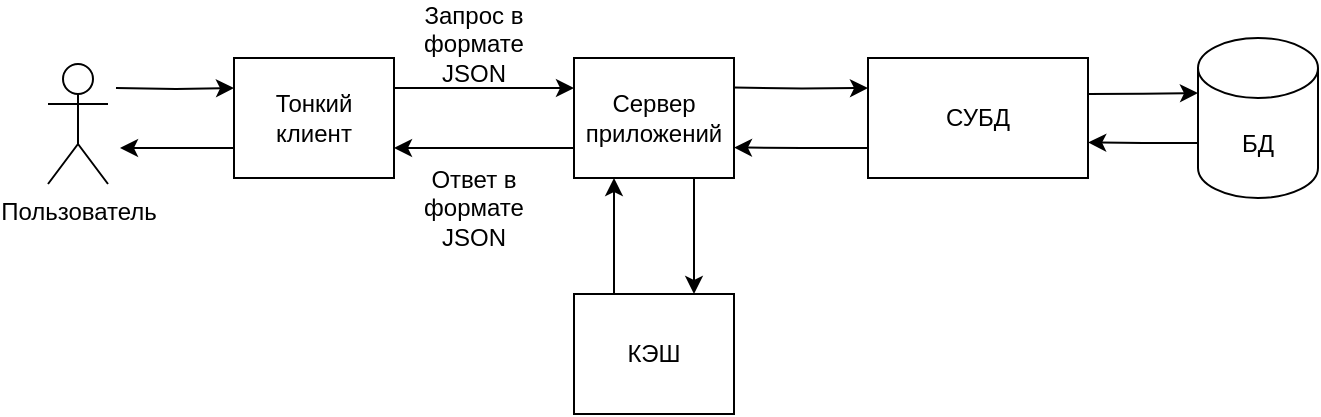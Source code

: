 <mxfile version="20.7.4" type="google" pages="5"><diagram id="xTuLc3lDgIZ_N6a7MRWo" name="Процесс работы админ панели"><mxGraphModel grid="0" page="1" gridSize="10" guides="1" tooltips="1" connect="1" arrows="1" fold="1" pageScale="1" pageWidth="850" pageHeight="1100" math="0" shadow="0"><root><mxCell id="0"/><mxCell id="1" parent="0"/><mxCell id="qIytA_jUR_pYuf_gqgLB-1" style="edgeStyle=orthogonalEdgeStyle;rounded=0;orthogonalLoop=1;jettySize=auto;html=1;exitX=0;exitY=0.75;exitDx=0;exitDy=0;entryX=1;entryY=0.75;entryDx=0;entryDy=0;" edge="1" parent="1" source="qIytA_jUR_pYuf_gqgLB-2" target="qIytA_jUR_pYuf_gqgLB-5"><mxGeometry relative="1" as="geometry"/></mxCell><mxCell id="qIytA_jUR_pYuf_gqgLB-2" value="Сервер приложений" style="rounded=0;whiteSpace=wrap;html=1;" vertex="1" parent="1"><mxGeometry x="293" y="262" width="80" height="60" as="geometry"/></mxCell><mxCell id="qIytA_jUR_pYuf_gqgLB-3" style="edgeStyle=orthogonalEdgeStyle;rounded=0;orthogonalLoop=1;jettySize=auto;html=1;exitX=1;exitY=0.25;exitDx=0;exitDy=0;entryX=0;entryY=0.25;entryDx=0;entryDy=0;" edge="1" parent="1" source="qIytA_jUR_pYuf_gqgLB-5" target="qIytA_jUR_pYuf_gqgLB-2"><mxGeometry relative="1" as="geometry"/></mxCell><mxCell id="qIytA_jUR_pYuf_gqgLB-4" style="edgeStyle=orthogonalEdgeStyle;rounded=0;orthogonalLoop=1;jettySize=auto;html=1;exitX=0;exitY=0.75;exitDx=0;exitDy=0;startArrow=none;startFill=0;endArrow=classic;endFill=1;" edge="1" parent="1" source="qIytA_jUR_pYuf_gqgLB-5"><mxGeometry relative="1" as="geometry"><mxPoint x="66" y="307" as="targetPoint"/></mxGeometry></mxCell><mxCell id="qIytA_jUR_pYuf_gqgLB-5" value="Тонкий клиент" style="rounded=0;whiteSpace=wrap;html=1;" vertex="1" parent="1"><mxGeometry x="123" y="262" width="80" height="60" as="geometry"/></mxCell><mxCell id="qIytA_jUR_pYuf_gqgLB-6" value="Запрос в формате JSON" style="text;html=1;strokeColor=none;fillColor=none;align=center;verticalAlign=middle;whiteSpace=wrap;rounded=0;" vertex="1" parent="1"><mxGeometry x="213" y="240" width="60" height="30" as="geometry"/></mxCell><mxCell id="qIytA_jUR_pYuf_gqgLB-7" value="Ответ в формате JSON" style="text;html=1;strokeColor=none;fillColor=none;align=center;verticalAlign=middle;whiteSpace=wrap;rounded=0;" vertex="1" parent="1"><mxGeometry x="213" y="322" width="60" height="30" as="geometry"/></mxCell><mxCell id="qIytA_jUR_pYuf_gqgLB-8" style="edgeStyle=orthogonalEdgeStyle;rounded=0;orthogonalLoop=1;jettySize=auto;html=1;entryX=0;entryY=0.25;entryDx=0;entryDy=0;startArrow=none;startFill=0;endArrow=classic;endFill=1;" edge="1" parent="1" target="qIytA_jUR_pYuf_gqgLB-5"><mxGeometry relative="1" as="geometry"><mxPoint x="64" y="277" as="sourcePoint"/></mxGeometry></mxCell><mxCell id="qIytA_jUR_pYuf_gqgLB-9" value="Пользователь" style="shape=umlActor;verticalLabelPosition=bottom;verticalAlign=top;html=1;outlineConnect=0;" vertex="1" parent="1"><mxGeometry x="30" y="265" width="30" height="60" as="geometry"/></mxCell><mxCell id="qIytA_jUR_pYuf_gqgLB-11" style="edgeStyle=orthogonalEdgeStyle;rounded=0;orthogonalLoop=1;jettySize=auto;html=1;exitX=0.25;exitY=0;exitDx=0;exitDy=0;entryX=0.25;entryY=1;entryDx=0;entryDy=0;" edge="1" parent="1" source="qIytA_jUR_pYuf_gqgLB-13" target="qIytA_jUR_pYuf_gqgLB-2"><mxGeometry relative="1" as="geometry"><mxPoint x="448.16" y="307" as="sourcePoint"/><mxPoint x="378" y="307" as="targetPoint"/><Array as="points"><mxPoint x="313" y="330"/><mxPoint x="313" y="330"/></Array></mxGeometry></mxCell><mxCell id="qIytA_jUR_pYuf_gqgLB-12" style="edgeStyle=orthogonalEdgeStyle;rounded=0;orthogonalLoop=1;jettySize=auto;html=1;entryX=0.75;entryY=0;entryDx=0;entryDy=0;exitX=0.75;exitY=1;exitDx=0;exitDy=0;" edge="1" parent="1" source="qIytA_jUR_pYuf_gqgLB-2" target="qIytA_jUR_pYuf_gqgLB-13"><mxGeometry relative="1" as="geometry"><mxPoint x="440" y="330" as="sourcePoint"/><mxPoint x="448.32" y="276.7" as="targetPoint"/><Array as="points"/></mxGeometry></mxCell><mxCell id="qIytA_jUR_pYuf_gqgLB-13" value="КЭШ" style="rounded=0;whiteSpace=wrap;html=1;" vertex="1" parent="1"><mxGeometry x="293" y="380" width="80" height="60" as="geometry"/></mxCell><mxCell id="2C6NvBN2tZwvM57m3twI-1" style="edgeStyle=orthogonalEdgeStyle;rounded=0;orthogonalLoop=1;jettySize=auto;html=1;exitX=0;exitY=0;exitDx=0;exitDy=52.5;exitPerimeter=0;entryX=1.001;entryY=0.704;entryDx=0;entryDy=0;endArrow=classic;endFill=1;entryPerimeter=0;" edge="1" parent="1" source="2C6NvBN2tZwvM57m3twI-2" target="2C6NvBN2tZwvM57m3twI-4"><mxGeometry relative="1" as="geometry"/></mxCell><mxCell id="2C6NvBN2tZwvM57m3twI-2" value="БД" style="shape=cylinder3;whiteSpace=wrap;html=1;boundedLbl=1;backgroundOutline=1;size=15;" vertex="1" parent="1"><mxGeometry x="605" y="252" width="60" height="80" as="geometry"/></mxCell><mxCell id="2C6NvBN2tZwvM57m3twI-3" style="edgeStyle=orthogonalEdgeStyle;rounded=0;orthogonalLoop=1;jettySize=auto;html=1;exitX=1.001;exitY=0.299;exitDx=0;exitDy=0;entryX=0;entryY=0;entryDx=0;entryDy=27.5;entryPerimeter=0;endArrow=classic;endFill=1;exitPerimeter=0;" edge="1" parent="1" source="2C6NvBN2tZwvM57m3twI-4" target="2C6NvBN2tZwvM57m3twI-2"><mxGeometry relative="1" as="geometry"/></mxCell><mxCell id="2C6NvBN2tZwvM57m3twI-4" value="СУБД" style="rounded=0;whiteSpace=wrap;html=1;" vertex="1" parent="1"><mxGeometry x="440" y="262" width="110" height="60" as="geometry"/></mxCell><mxCell id="2C6NvBN2tZwvM57m3twI-9" style="edgeStyle=orthogonalEdgeStyle;rounded=0;orthogonalLoop=1;jettySize=auto;html=1;exitX=0;exitY=0.75;exitDx=0;exitDy=0;entryX=1;entryY=0.75;entryDx=0;entryDy=0;" edge="1" parent="1" source="2C6NvBN2tZwvM57m3twI-4"><mxGeometry relative="1" as="geometry"><mxPoint x="463.0" y="306.76" as="sourcePoint"/><mxPoint x="373" y="306.76" as="targetPoint"/></mxGeometry></mxCell><mxCell id="2C6NvBN2tZwvM57m3twI-10" style="edgeStyle=orthogonalEdgeStyle;rounded=0;orthogonalLoop=1;jettySize=auto;html=1;exitX=1;exitY=0.25;exitDx=0;exitDy=0;entryX=0;entryY=0.25;entryDx=0;entryDy=0;" edge="1" parent="1" target="2C6NvBN2tZwvM57m3twI-4"><mxGeometry relative="1" as="geometry"><mxPoint x="373" y="276.76" as="sourcePoint"/><mxPoint x="463.0" y="276.76" as="targetPoint"/></mxGeometry></mxCell></root></mxGraphModel></diagram><diagram id="3Moms20zfo1vbMxmUQDB" name="Алгоритм обработчика"><mxGraphModel grid="0" page="1" gridSize="10" guides="1" tooltips="1" connect="1" arrows="1" fold="1" pageScale="1" pageWidth="850" pageHeight="1100" math="0" shadow="0"><root><mxCell id="0"/><mxCell id="1" parent="0"/><mxCell id="y6fXF3rsSd2lPzoH5EZR-4" style="edgeStyle=orthogonalEdgeStyle;rounded=0;orthogonalLoop=1;jettySize=auto;html=1;exitX=0.5;exitY=1;exitDx=0;exitDy=0;fontFamily=Helvetica;fontSize=12;fontColor=default;entryX=0.5;entryY=0;entryDx=0;entryDy=0;" edge="1" parent="1" source="y6fXF3rsSd2lPzoH5EZR-2" target="y6fXF3rsSd2lPzoH5EZR-5"><mxGeometry relative="1" as="geometry"><mxPoint x="256" y="158" as="targetPoint"/></mxGeometry></mxCell><mxCell id="y6fXF3rsSd2lPzoH5EZR-2" value="Начало" style="rounded=1;whiteSpace=wrap;html=1;absoluteArcSize=0;rotation=0;perimeter=rectanglePerimeter;snapToPoint=0;portConstraintRotation=0;noLabel=0;arcSize=50;perimeterSpacing=1;gradientColor=none;resizeHeight=0;fillStyle=auto;labelBorderColor=none;container=0;sketch=0;imageAspect=1;" vertex="1" parent="1"><mxGeometry x="201" y="82" width="119" height="42" as="geometry"/></mxCell><mxCell id="y6fXF3rsSd2lPzoH5EZR-3" value="Конец" style="rounded=1;whiteSpace=wrap;html=1;absoluteArcSize=0;rotation=0;perimeter=rectanglePerimeter;snapToPoint=0;portConstraintRotation=0;noLabel=0;arcSize=50;perimeterSpacing=1;gradientColor=none;resizeHeight=0;fillStyle=auto;labelBorderColor=none;container=0;sketch=0;imageAspect=1;" vertex="1" parent="1"><mxGeometry x="194.5" y="780" width="131" height="42" as="geometry"/></mxCell><mxCell id="y6fXF3rsSd2lPzoH5EZR-8" style="edgeStyle=orthogonalEdgeStyle;rounded=0;orthogonalLoop=1;jettySize=auto;html=1;exitX=0.5;exitY=1;exitDx=0;exitDy=0;fontFamily=Helvetica;fontSize=12;fontColor=default;entryX=0.5;entryY=0;entryDx=0;entryDy=0;" edge="1" parent="1" source="y6fXF3rsSd2lPzoH5EZR-5" target="y6fXF3rsSd2lPzoH5EZR-9"><mxGeometry relative="1" as="geometry"><mxPoint x="256" y="233" as="targetPoint"/></mxGeometry></mxCell><mxCell id="y6fXF3rsSd2lPzoH5EZR-5" value="Запрос" style="shape=parallelogram;perimeter=parallelogramPerimeter;whiteSpace=wrap;html=1;fixedSize=1;rounded=0;strokeColor=default;fontFamily=Helvetica;fontSize=12;fontColor=default;fillColor=default;" vertex="1" parent="1"><mxGeometry x="202" y="150" width="119" height="52" as="geometry"/></mxCell><mxCell id="y6fXF3rsSd2lPzoH5EZR-7" style="edgeStyle=orthogonalEdgeStyle;rounded=0;orthogonalLoop=1;jettySize=auto;html=1;exitX=0.5;exitY=1;exitDx=0;exitDy=0;entryX=0.5;entryY=0;entryDx=0;entryDy=0;fontFamily=Helvetica;fontSize=12;fontColor=default;" edge="1" parent="1" source="y6fXF3rsSd2lPzoH5EZR-6" target="y6fXF3rsSd2lPzoH5EZR-3"><mxGeometry relative="1" as="geometry"/></mxCell><mxCell id="y6fXF3rsSd2lPzoH5EZR-6" value="Ответ" style="shape=parallelogram;perimeter=parallelogramPerimeter;whiteSpace=wrap;html=1;fixedSize=1;rounded=0;strokeColor=default;fontFamily=Helvetica;fontSize=12;fontColor=default;fillColor=default;" vertex="1" parent="1"><mxGeometry x="200" y="700" width="120" height="52" as="geometry"/></mxCell><mxCell id="y6fXF3rsSd2lPzoH5EZR-10" style="edgeStyle=orthogonalEdgeStyle;rounded=0;orthogonalLoop=1;jettySize=auto;html=1;exitX=0;exitY=0.5;exitDx=0;exitDy=0;fontFamily=Helvetica;fontSize=12;fontColor=default;" edge="1" parent="1" source="y6fXF3rsSd2lPzoH5EZR-9" target="y6fXF3rsSd2lPzoH5EZR-11"><mxGeometry relative="1" as="geometry"><mxPoint x="120" y="433" as="targetPoint"/></mxGeometry></mxCell><mxCell id="y6fXF3rsSd2lPzoH5EZR-13" style="edgeStyle=orthogonalEdgeStyle;rounded=0;orthogonalLoop=1;jettySize=auto;html=1;exitX=0.5;exitY=1;exitDx=0;exitDy=0;fontFamily=Helvetica;fontSize=12;fontColor=default;" edge="1" parent="1" source="y6fXF3rsSd2lPzoH5EZR-9"><mxGeometry relative="1" as="geometry"><mxPoint x="261" y="323" as="targetPoint"/></mxGeometry></mxCell><mxCell id="y6fXF3rsSd2lPzoH5EZR-9" value="&lt;div&gt;Данные &lt;br&gt;&lt;/div&gt;&lt;div&gt;корректны?&lt;/div&gt;" style="rhombus;whiteSpace=wrap;html=1;rounded=0;strokeColor=default;fontFamily=Helvetica;fontSize=12;fontColor=default;fillColor=default;" vertex="1" parent="1"><mxGeometry x="201" y="220" width="119" height="77" as="geometry"/></mxCell><mxCell id="y6fXF3rsSd2lPzoH5EZR-21" style="edgeStyle=orthogonalEdgeStyle;rounded=0;orthogonalLoop=1;jettySize=auto;html=1;exitX=0.5;exitY=1;exitDx=0;exitDy=0;fontFamily=Helvetica;fontSize=12;fontColor=default;" edge="1" parent="1" source="y6fXF3rsSd2lPzoH5EZR-11"><mxGeometry relative="1" as="geometry"><mxPoint x="260" y="670" as="targetPoint"/><Array as="points"><mxPoint x="90" y="550"/><mxPoint x="90" y="550"/></Array></mxGeometry></mxCell><mxCell id="y6fXF3rsSd2lPzoH5EZR-11" value="&lt;div&gt;В ответе формируется ошибка&lt;/div&gt;&lt;div&gt;&quot;Некорректные данные&quot;&lt;br&gt;&lt;/div&gt;" style="rounded=0;whiteSpace=wrap;html=1;strokeColor=default;fontFamily=Helvetica;fontSize=12;fontColor=default;fillColor=default;" vertex="1" parent="1"><mxGeometry x="30" y="373" width="120" height="87" as="geometry"/></mxCell><mxCell id="y6fXF3rsSd2lPzoH5EZR-12" value="Нет" style="text;html=1;align=center;verticalAlign=middle;resizable=0;points=[];autosize=1;strokeColor=none;fillColor=none;fontSize=12;fontFamily=Helvetica;fontColor=default;" vertex="1" parent="1"><mxGeometry x="161" y="233" width="40" height="30" as="geometry"/></mxCell><mxCell id="y6fXF3rsSd2lPzoH5EZR-14" value="Да" style="text;html=1;align=center;verticalAlign=middle;resizable=0;points=[];autosize=1;strokeColor=none;fillColor=none;fontSize=12;fontFamily=Helvetica;fontColor=default;" vertex="1" parent="1"><mxGeometry x="260" y="293" width="40" height="30" as="geometry"/></mxCell><mxCell id="y6fXF3rsSd2lPzoH5EZR-16" style="edgeStyle=orthogonalEdgeStyle;rounded=0;orthogonalLoop=1;jettySize=auto;html=1;exitX=0.5;exitY=1;exitDx=0;exitDy=0;fontFamily=Helvetica;fontSize=12;fontColor=default;startArrow=none;" edge="1" parent="1" source="y6fXF3rsSd2lPzoH5EZR-22"><mxGeometry relative="1" as="geometry"><mxPoint x="260" y="570" as="targetPoint"/><mxPoint x="261.5" y="473" as="sourcePoint"/></mxGeometry></mxCell><mxCell id="y6fXF3rsSd2lPzoH5EZR-18" style="edgeStyle=orthogonalEdgeStyle;rounded=0;orthogonalLoop=1;jettySize=auto;html=1;exitX=1;exitY=0.5;exitDx=0;exitDy=0;fontFamily=Helvetica;fontSize=12;fontColor=default;entryX=0.5;entryY=0;entryDx=0;entryDy=0;" edge="1" parent="1" source="y6fXF3rsSd2lPzoH5EZR-15" target="y6fXF3rsSd2lPzoH5EZR-20"><mxGeometry relative="1" as="geometry"><mxPoint x="430" y="420" as="targetPoint"/></mxGeometry></mxCell><mxCell id="y6fXF3rsSd2lPzoH5EZR-15" value="&lt;div&gt;Пользователь &lt;br&gt;&lt;/div&gt;&lt;div&gt;авторизован?&lt;br&gt;&lt;/div&gt;" style="rhombus;whiteSpace=wrap;html=1;rounded=0;strokeColor=default;fontFamily=Helvetica;fontSize=12;fontColor=default;fillColor=default;" vertex="1" parent="1"><mxGeometry x="201.5" y="323" width="119" height="77" as="geometry"/></mxCell><mxCell id="y6fXF3rsSd2lPzoH5EZR-19" value="Нет" style="text;html=1;align=center;verticalAlign=middle;resizable=0;points=[];autosize=1;strokeColor=none;fillColor=none;fontSize=12;fontFamily=Helvetica;fontColor=default;" vertex="1" parent="1"><mxGeometry x="320" y="320" width="40" height="30" as="geometry"/></mxCell><mxCell id="y6fXF3rsSd2lPzoH5EZR-28" style="edgeStyle=orthogonalEdgeStyle;rounded=0;orthogonalLoop=1;jettySize=auto;html=1;exitX=0.5;exitY=1;exitDx=0;exitDy=0;fontFamily=Helvetica;fontSize=12;fontColor=default;" edge="1" parent="1" source="y6fXF3rsSd2lPzoH5EZR-20"><mxGeometry relative="1" as="geometry"><mxPoint x="470" y="690" as="targetPoint"/><Array as="points"><mxPoint x="470" y="520"/><mxPoint x="560" y="520"/><mxPoint x="560" y="690"/></Array></mxGeometry></mxCell><mxCell id="y6fXF3rsSd2lPzoH5EZR-20" value="В ответе формируется ошибка &quot;Пользователь не авторизован&quot;" style="rounded=0;whiteSpace=wrap;html=1;strokeColor=default;fontFamily=Helvetica;fontSize=12;fontColor=default;fillColor=default;" vertex="1" parent="1"><mxGeometry x="410" y="420" width="120" height="80" as="geometry"/></mxCell><mxCell id="y6fXF3rsSd2lPzoH5EZR-26" style="edgeStyle=orthogonalEdgeStyle;rounded=0;orthogonalLoop=1;jettySize=auto;html=1;exitX=1;exitY=0.5;exitDx=0;exitDy=0;fontFamily=Helvetica;fontSize=12;fontColor=default;" edge="1" parent="1" source="y6fXF3rsSd2lPzoH5EZR-22"><mxGeometry relative="1" as="geometry"><mxPoint x="470" y="600" as="targetPoint"/><Array as="points"><mxPoint x="360" y="473"/><mxPoint x="360" y="540"/><mxPoint x="470" y="540"/></Array></mxGeometry></mxCell><mxCell id="y6fXF3rsSd2lPzoH5EZR-22" value="Присутствует требуемая привилегия?" style="rhombus;whiteSpace=wrap;html=1;rounded=0;strokeColor=default;fontFamily=Helvetica;fontSize=12;fontColor=default;fillColor=default;" vertex="1" parent="1"><mxGeometry x="201" y="433" width="119" height="80" as="geometry"/></mxCell><mxCell id="y6fXF3rsSd2lPzoH5EZR-24" value="" style="edgeStyle=orthogonalEdgeStyle;rounded=0;orthogonalLoop=1;jettySize=auto;html=1;exitX=0.5;exitY=1;exitDx=0;exitDy=0;fontFamily=Helvetica;fontSize=12;fontColor=default;endArrow=none;" edge="1" parent="1" source="y6fXF3rsSd2lPzoH5EZR-15" target="y6fXF3rsSd2lPzoH5EZR-22"><mxGeometry relative="1" as="geometry"><mxPoint x="261.5" y="513" as="targetPoint"/><mxPoint x="261" y="400" as="sourcePoint"/></mxGeometry></mxCell><mxCell id="y6fXF3rsSd2lPzoH5EZR-25" value="Да" style="text;html=1;align=center;verticalAlign=middle;resizable=0;points=[];autosize=1;strokeColor=none;fillColor=none;fontSize=12;fontFamily=Helvetica;fontColor=default;" vertex="1" parent="1"><mxGeometry x="260" y="515" width="40" height="30" as="geometry"/></mxCell><mxCell id="y6fXF3rsSd2lPzoH5EZR-31" style="edgeStyle=orthogonalEdgeStyle;rounded=0;orthogonalLoop=1;jettySize=auto;html=1;exitX=0.5;exitY=1;exitDx=0;exitDy=0;fontFamily=Helvetica;fontSize=12;fontColor=default;" edge="1" parent="1" source="y6fXF3rsSd2lPzoH5EZR-27"><mxGeometry relative="1" as="geometry"><mxPoint x="260" y="660" as="targetPoint"/></mxGeometry></mxCell><mxCell id="y6fXF3rsSd2lPzoH5EZR-27" value="В ответе формируется ошибка &quot;Требуемой привилегии нет&quot;" style="rounded=0;whiteSpace=wrap;html=1;strokeColor=default;fontFamily=Helvetica;fontSize=12;fontColor=default;fillColor=default;" vertex="1" parent="1"><mxGeometry x="410" y="600" width="120" height="80" as="geometry"/></mxCell><mxCell id="y6fXF3rsSd2lPzoH5EZR-30" style="edgeStyle=orthogonalEdgeStyle;rounded=0;orthogonalLoop=1;jettySize=auto;html=1;exitX=0.5;exitY=1;exitDx=0;exitDy=0;entryX=0.5;entryY=0;entryDx=0;entryDy=0;fontFamily=Helvetica;fontSize=12;fontColor=default;" edge="1" parent="1" source="y6fXF3rsSd2lPzoH5EZR-29" target="y6fXF3rsSd2lPzoH5EZR-6"><mxGeometry relative="1" as="geometry"/></mxCell><mxCell id="y6fXF3rsSd2lPzoH5EZR-29" value="Дальнейшая обработка и формирование ответа" style="rounded=0;whiteSpace=wrap;html=1;strokeColor=default;fontFamily=Helvetica;fontSize=12;fontColor=default;fillColor=default;" vertex="1" parent="1"><mxGeometry x="200" y="570" width="120" height="60" as="geometry"/></mxCell><mxCell id="y6fXF3rsSd2lPzoH5EZR-32" value="Нет" style="text;html=1;align=center;verticalAlign=middle;resizable=0;points=[];autosize=1;strokeColor=none;fillColor=none;fontSize=12;fontFamily=Helvetica;fontColor=default;" vertex="1" parent="1"><mxGeometry x="325.5" y="445" width="40" height="30" as="geometry"/></mxCell></root></mxGraphModel></diagram><diagram id="ad_ArglZ4sUmjLBksVTw" name="Структура"><mxGraphModel grid="0" page="1" gridSize="10" guides="1" tooltips="1" connect="1" arrows="1" fold="1" pageScale="1" pageWidth="850" pageHeight="1100" math="0" shadow="0"><root><mxCell id="0"/><mxCell id="1" parent="0"/><mxCell id="oixOEB2wwYCsU2-lHoXh-1" value="&lt;div&gt;Административная&lt;/div&gt;&lt;div&gt;панель&lt;br&gt;&lt;/div&gt;" style="rounded=0;whiteSpace=wrap;html=1;" vertex="1" parent="1"><mxGeometry x="280" y="133" width="120" height="60" as="geometry"/></mxCell><mxCell id="oixOEB2wwYCsU2-lHoXh-2" value="Пользователь" style="rounded=0;whiteSpace=wrap;html=1;gradientColor=none;fillColor=default;" vertex="1" parent="1"><mxGeometry x="40" y="280" width="120" height="60" as="geometry"/></mxCell><mxCell id="oixOEB2wwYCsU2-lHoXh-3" value="Организация" style="rounded=0;whiteSpace=wrap;html=1;" vertex="1" parent="1"><mxGeometry x="200" y="280" width="120" height="60" as="geometry"/></mxCell><mxCell id="WsmYk5cNPmgOr62ov9Yy-1" style="edgeStyle=orthogonalEdgeStyle;rounded=0;orthogonalLoop=1;jettySize=auto;html=1;exitX=0.5;exitY=1;exitDx=0;exitDy=0;entryX=0.5;entryY=0;entryDx=0;entryDy=0;startArrow=none;startFill=0;endArrow=classic;endFill=1;" edge="1" parent="1" source="oixOEB2wwYCsU2-lHoXh-4" target="oixOEB2wwYCsU2-lHoXh-17"><mxGeometry relative="1" as="geometry"/></mxCell><mxCell id="WsmYk5cNPmgOr62ov9Yy-4" style="edgeStyle=orthogonalEdgeStyle;rounded=0;orthogonalLoop=1;jettySize=auto;html=1;exitX=1;exitY=0.5;exitDx=0;exitDy=0;entryX=0.5;entryY=0;entryDx=0;entryDy=0;startArrow=none;startFill=0;endArrow=classic;endFill=1;" edge="1" parent="1" source="oixOEB2wwYCsU2-lHoXh-4" target="WsmYk5cNPmgOr62ov9Yy-3"><mxGeometry relative="1" as="geometry"/></mxCell><mxCell id="oixOEB2wwYCsU2-lHoXh-4" value="Бот" style="rounded=0;whiteSpace=wrap;html=1;" vertex="1" parent="1"><mxGeometry x="354" y="280" width="120" height="60" as="geometry"/></mxCell><mxCell id="oixOEB2wwYCsU2-lHoXh-20" style="edgeStyle=orthogonalEdgeStyle;rounded=0;orthogonalLoop=1;jettySize=auto;html=1;exitX=0.75;exitY=1;exitDx=0;exitDy=0;entryX=0.5;entryY=0;entryDx=0;entryDy=0;startArrow=none;startFill=0;endArrow=classic;endFill=1;" edge="1" parent="1" source="oixOEB2wwYCsU2-lHoXh-5" target="oixOEB2wwYCsU2-lHoXh-19"><mxGeometry relative="1" as="geometry"/></mxCell><mxCell id="WsmYk5cNPmgOr62ov9Yy-2" style="edgeStyle=orthogonalEdgeStyle;rounded=0;orthogonalLoop=1;jettySize=auto;html=1;exitX=0;exitY=0.5;exitDx=0;exitDy=0;entryX=1;entryY=0.5;entryDx=0;entryDy=0;startArrow=none;startFill=0;endArrow=classic;endFill=1;dashed=1;" edge="1" parent="1" source="oixOEB2wwYCsU2-lHoXh-5" target="oixOEB2wwYCsU2-lHoXh-17"><mxGeometry relative="1" as="geometry"/></mxCell><mxCell id="oixOEB2wwYCsU2-lHoXh-5" value="Спортзал" style="rounded=0;whiteSpace=wrap;html=1;" vertex="1" parent="1"><mxGeometry x="520" y="390" width="120" height="60" as="geometry"/></mxCell><mxCell id="oixOEB2wwYCsU2-lHoXh-6" value="" style="endArrow=classic;html=1;rounded=0;entryX=0.5;entryY=0;entryDx=0;entryDy=0;edgeStyle=orthogonalEdgeStyle;" edge="1" parent="1" target="oixOEB2wwYCsU2-lHoXh-2"><mxGeometry width="50" height="50" relative="1" as="geometry"><mxPoint x="290" y="200" as="sourcePoint"/><mxPoint x="290" y="220" as="targetPoint"/><Array as="points"><mxPoint x="290" y="193"/><mxPoint x="290" y="237"/><mxPoint x="100" y="237"/></Array></mxGeometry></mxCell><mxCell id="oixOEB2wwYCsU2-lHoXh-7" value="" style="endArrow=classic;html=1;rounded=0;entryX=0.5;entryY=0;entryDx=0;entryDy=0;edgeStyle=orthogonalEdgeStyle;exitX=0.25;exitY=1;exitDx=0;exitDy=0;" edge="1" parent="1" source="oixOEB2wwYCsU2-lHoXh-1" target="oixOEB2wwYCsU2-lHoXh-3"><mxGeometry width="50" height="50" relative="1" as="geometry"><mxPoint x="300" y="210" as="sourcePoint"/><mxPoint x="110" y="290" as="targetPoint"/><Array as="points"><mxPoint x="310" y="247"/><mxPoint x="260" y="247"/></Array></mxGeometry></mxCell><mxCell id="oixOEB2wwYCsU2-lHoXh-8" value="" style="endArrow=classic;html=1;rounded=0;entryX=0.5;entryY=0;entryDx=0;entryDy=0;edgeStyle=orthogonalEdgeStyle;exitX=0.75;exitY=1;exitDx=0;exitDy=0;" edge="1" parent="1" source="oixOEB2wwYCsU2-lHoXh-1" target="oixOEB2wwYCsU2-lHoXh-4"><mxGeometry width="50" height="50" relative="1" as="geometry"><mxPoint x="320" y="203" as="sourcePoint"/><mxPoint x="270" y="290" as="targetPoint"/><Array as="points"><mxPoint x="370" y="240"/><mxPoint x="414" y="240"/></Array></mxGeometry></mxCell><mxCell id="oixOEB2wwYCsU2-lHoXh-9" value="" style="endArrow=classic;html=1;rounded=0;entryX=0.5;entryY=0;entryDx=0;entryDy=0;edgeStyle=orthogonalEdgeStyle;exitX=0.75;exitY=1;exitDx=0;exitDy=0;" edge="1" parent="1" source="oixOEB2wwYCsU2-lHoXh-4" target="oixOEB2wwYCsU2-lHoXh-5"><mxGeometry width="50" height="50" relative="1" as="geometry"><mxPoint x="380" y="203" as="sourcePoint"/><mxPoint x="424" y="290" as="targetPoint"/><Array as="points"><mxPoint x="444" y="364"/><mxPoint x="580" y="364"/></Array></mxGeometry></mxCell><mxCell id="oixOEB2wwYCsU2-lHoXh-10" value="" style="endArrow=classic;html=1;rounded=0;exitX=0.25;exitY=1;exitDx=0;exitDy=0;edgeStyle=orthogonalEdgeStyle;entryX=0.5;entryY=0;entryDx=0;entryDy=0;" edge="1" parent="1" source="oixOEB2wwYCsU2-lHoXh-5" target="oixOEB2wwYCsU2-lHoXh-16"><mxGeometry width="50" height="50" relative="1" as="geometry"><mxPoint x="440" y="270" as="sourcePoint"/><mxPoint x="360" y="380" as="targetPoint"/></mxGeometry></mxCell><mxCell id="oixOEB2wwYCsU2-lHoXh-12" value="" style="endArrow=none;html=1;rounded=0;exitX=1;exitY=0.5;exitDx=0;exitDy=0;entryX=0;entryY=0.5;entryDx=0;entryDy=0;dashed=1;startArrow=classic;startFill=1;" edge="1" parent="1" source="oixOEB2wwYCsU2-lHoXh-2" target="oixOEB2wwYCsU2-lHoXh-3"><mxGeometry width="50" height="50" relative="1" as="geometry"><mxPoint x="350" y="350" as="sourcePoint"/><mxPoint x="400" y="300" as="targetPoint"/></mxGeometry></mxCell><mxCell id="oixOEB2wwYCsU2-lHoXh-13" value="" style="endArrow=none;html=1;rounded=0;exitX=1;exitY=0.5;exitDx=0;exitDy=0;entryX=0;entryY=0.5;entryDx=0;entryDy=0;dashed=1;startArrow=classic;startFill=1;" edge="1" parent="1" source="oixOEB2wwYCsU2-lHoXh-3" target="oixOEB2wwYCsU2-lHoXh-4"><mxGeometry width="50" height="50" relative="1" as="geometry"><mxPoint x="170" y="320" as="sourcePoint"/><mxPoint x="210" y="320" as="targetPoint"/></mxGeometry></mxCell><mxCell id="oixOEB2wwYCsU2-lHoXh-14" value="" style="endArrow=none;html=1;rounded=0;exitX=0.5;exitY=1;exitDx=0;exitDy=0;dashed=1;startArrow=classic;startFill=1;edgeStyle=orthogonalEdgeStyle;entryX=0.25;entryY=1;entryDx=0;entryDy=0;" edge="1" parent="1" source="oixOEB2wwYCsU2-lHoXh-2" target="oixOEB2wwYCsU2-lHoXh-4"><mxGeometry width="50" height="50" relative="1" as="geometry"><mxPoint x="330" y="320" as="sourcePoint"/><mxPoint x="340" y="370" as="targetPoint"/><Array as="points"><mxPoint x="100" y="370"/><mxPoint x="384" y="370"/></Array></mxGeometry></mxCell><mxCell id="oixOEB2wwYCsU2-lHoXh-16" value="Абонемент" style="rounded=0;whiteSpace=wrap;html=1;fillColor=default;gradientColor=none;" vertex="1" parent="1"><mxGeometry x="444" y="530" width="120" height="60" as="geometry"/></mxCell><mxCell id="oixOEB2wwYCsU2-lHoXh-17" value="Пользователь Telegram" style="rounded=0;whiteSpace=wrap;html=1;fillColor=default;gradientColor=none;" vertex="1" parent="1"><mxGeometry x="354" y="390" width="120" height="60" as="geometry"/></mxCell><mxCell id="oixOEB2wwYCsU2-lHoXh-19" value="Тренировки" style="rounded=0;whiteSpace=wrap;html=1;fillColor=default;gradientColor=none;" vertex="1" parent="1"><mxGeometry x="589" y="532" width="120" height="60" as="geometry"/></mxCell><mxCell id="WsmYk5cNPmgOr62ov9Yy-3" value="Конструктор" style="rounded=0;whiteSpace=wrap;html=1;fillColor=default;gradientColor=none;" vertex="1" parent="1"><mxGeometry x="686" y="390" width="120" height="60" as="geometry"/></mxCell><mxCell id="WsmYk5cNPmgOr62ov9Yy-5" value="" style="endArrow=none;html=1;rounded=0;dashed=1;entryX=0;entryY=0.5;entryDx=0;entryDy=0;exitX=1;exitY=0.5;exitDx=0;exitDy=0;startArrow=classic;startFill=1;" edge="1" parent="1" source="oixOEB2wwYCsU2-lHoXh-5" target="WsmYk5cNPmgOr62ov9Yy-3"><mxGeometry width="50" height="50" relative="1" as="geometry"><mxPoint x="458" y="411" as="sourcePoint"/><mxPoint x="508" y="361" as="targetPoint"/></mxGeometry></mxCell><mxCell id="Mb2DciFfJM84g56BSyrQ-1" value="" style="endArrow=classic;html=1;rounded=0;edgeStyle=orthogonalEdgeStyle;" edge="1" parent="1"><mxGeometry width="50" height="50" relative="1" as="geometry"><mxPoint x="96" y="507" as="sourcePoint"/><mxPoint x="158" y="507" as="targetPoint"/></mxGeometry></mxCell><mxCell id="Mb2DciFfJM84g56BSyrQ-2" value="" style="endArrow=classic;html=1;rounded=0;edgeStyle=orthogonalEdgeStyle;dashed=1;" edge="1" parent="1"><mxGeometry width="50" height="50" relative="1" as="geometry"><mxPoint x="96" y="532" as="sourcePoint"/><mxPoint x="158" y="532" as="targetPoint"/></mxGeometry></mxCell><mxCell id="Mb2DciFfJM84g56BSyrQ-3" value="Состоит из" style="text;html=1;strokeColor=none;fillColor=none;align=center;verticalAlign=middle;whiteSpace=wrap;rounded=0;" vertex="1" parent="1"><mxGeometry x="163" y="493" width="75" height="30" as="geometry"/></mxCell><mxCell id="Mb2DciFfJM84g56BSyrQ-4" value="Зависит от" style="text;html=1;strokeColor=none;fillColor=none;align=center;verticalAlign=middle;whiteSpace=wrap;rounded=0;" vertex="1" parent="1"><mxGeometry x="163" y="517" width="75" height="30" as="geometry"/></mxCell></root></mxGraphModel></diagram><diagram id="k133KgSQxMK344ewkmzT" name="Интерфейс формы"><mxGraphModel grid="0" page="1" gridSize="10" guides="1" tooltips="1" connect="1" arrows="1" fold="1" pageScale="1" pageWidth="850" pageHeight="1100" math="0" shadow="0"><root><mxCell id="0"/><mxCell id="1" parent="0"/><mxCell id="1FYYVqzjE7DDUmKC9X2s-1" value="" style="rounded=0;whiteSpace=wrap;html=1;" vertex="1" parent="1"><mxGeometry x="120" y="80" width="520" height="60" as="geometry"/></mxCell><mxCell id="1FYYVqzjE7DDUmKC9X2s-2" value="" style="rounded=0;whiteSpace=wrap;html=1;" vertex="1" parent="1"><mxGeometry x="120" y="140" width="120" height="430" as="geometry"/></mxCell><mxCell id="1FYYVqzjE7DDUmKC9X2s-3" value="" style="rounded=0;whiteSpace=wrap;html=1;" vertex="1" parent="1"><mxGeometry x="240" y="140" width="400" height="430" as="geometry"/></mxCell><mxCell id="1FYYVqzjE7DDUmKC9X2s-5" value="" style="ellipse;whiteSpace=wrap;html=1;aspect=fixed;" vertex="1" parent="1"><mxGeometry x="505" y="93.5" width="33" height="33" as="geometry"/></mxCell><mxCell id="1FYYVqzjE7DDUmKC9X2s-6" value="Пользователь" style="text;html=1;strokeColor=none;fillColor=none;align=center;verticalAlign=middle;whiteSpace=wrap;rounded=0;" vertex="1" parent="1"><mxGeometry x="558" y="98" width="60" height="30" as="geometry"/></mxCell><mxCell id="1FYYVqzjE7DDUmKC9X2s-7" value="" style="rounded=0;whiteSpace=wrap;html=1;" vertex="1" parent="1"><mxGeometry x="328" y="260" width="202" height="20" as="geometry"/></mxCell><mxCell id="1FYYVqzjE7DDUmKC9X2s-8" value="" style="rounded=0;whiteSpace=wrap;html=1;" vertex="1" parent="1"><mxGeometry x="328" y="310" width="22" height="20" as="geometry"/></mxCell><mxCell id="1FYYVqzjE7DDUmKC9X2s-9" value="Отправить" style="rounded=0;whiteSpace=wrap;html=1;" vertex="1" parent="1"><mxGeometry x="384" y="390" width="90" height="20" as="geometry"/></mxCell><mxCell id="1FYYVqzjE7DDUmKC9X2s-11" value="Форма" style="text;html=1;strokeColor=none;fillColor=none;align=center;verticalAlign=middle;whiteSpace=wrap;rounded=0;" vertex="1" parent="1"><mxGeometry x="384" y="180" width="100" height="30" as="geometry"/></mxCell><mxCell id="1FYYVqzjE7DDUmKC9X2s-12" value="Пункт раздела" style="text;html=1;strokeColor=none;fillColor=none;align=center;verticalAlign=middle;whiteSpace=wrap;rounded=0;" vertex="1" parent="1"><mxGeometry x="240" y="98" width="60" height="30" as="geometry"/></mxCell><mxCell id="1FYYVqzjE7DDUmKC9X2s-13" value="Пункт раздела" style="text;html=1;strokeColor=none;fillColor=none;align=center;verticalAlign=middle;whiteSpace=wrap;rounded=0;" vertex="1" parent="1"><mxGeometry x="324" y="98" width="60" height="30" as="geometry"/></mxCell><mxCell id="1FYYVqzjE7DDUmKC9X2s-16" value="Ввод" style="text;html=1;strokeColor=none;fillColor=none;align=center;verticalAlign=middle;whiteSpace=wrap;rounded=0;" vertex="1" parent="1"><mxGeometry x="275" y="233" width="142" height="30" as="geometry"/></mxCell><mxCell id="1FYYVqzjE7DDUmKC9X2s-18" value="" style="rounded=0;whiteSpace=wrap;html=1;" vertex="1" parent="1"><mxGeometry x="328" y="340" width="22" height="20" as="geometry"/></mxCell><mxCell id="1FYYVqzjE7DDUmKC9X2s-19" value="Свойство 1" style="text;html=1;strokeColor=none;fillColor=none;align=center;verticalAlign=middle;whiteSpace=wrap;rounded=0;" vertex="1" parent="1"><mxGeometry x="360" y="305" width="73" height="30" as="geometry"/></mxCell><mxCell id="1FYYVqzjE7DDUmKC9X2s-20" value="Свойство 2" style="text;html=1;strokeColor=none;fillColor=none;align=center;verticalAlign=middle;whiteSpace=wrap;rounded=0;" vertex="1" parent="1"><mxGeometry x="355" y="335" width="85" height="30" as="geometry"/></mxCell><mxCell id="1FYYVqzjE7DDUmKC9X2s-21" value="Функция 1" style="rounded=0;whiteSpace=wrap;html=1;" vertex="1" parent="1"><mxGeometry x="120" y="140" width="120" height="30" as="geometry"/></mxCell><mxCell id="1FYYVqzjE7DDUmKC9X2s-22" value="Функция 2" style="rounded=0;whiteSpace=wrap;html=1;" vertex="1" parent="1"><mxGeometry x="120" y="170" width="120" height="30" as="geometry"/></mxCell><mxCell id="1FYYVqzjE7DDUmKC9X2s-23" value="Функция 3" style="rounded=0;whiteSpace=wrap;html=1;" vertex="1" parent="1"><mxGeometry x="120" y="200" width="120" height="30" as="geometry"/></mxCell><mxCell id="1FYYVqzjE7DDUmKC9X2s-24" value="Функция 4" style="rounded=0;whiteSpace=wrap;html=1;" vertex="1" parent="1"><mxGeometry x="120" y="230" width="120" height="30" as="geometry"/></mxCell><mxCell id="1FYYVqzjE7DDUmKC9X2s-25" value="" style="rounded=0;whiteSpace=wrap;html=1;fillColor=none;" vertex="1" parent="1"><mxGeometry x="294" y="214" width="266" height="230" as="geometry"/></mxCell><mxCell id="1FYYVqzjE7DDUmKC9X2s-26" value="Функция 5" style="rounded=0;whiteSpace=wrap;html=1;" vertex="1" parent="1"><mxGeometry x="120" y="260" width="120" height="30" as="geometry"/></mxCell></root></mxGraphModel></diagram><diagram id="IwHug0L2WW5Bb6WHZZix" name="Интерфейс списка пользователей"><mxGraphModel grid="0" page="1" gridSize="10" guides="1" tooltips="1" connect="1" arrows="1" fold="1" pageScale="1" pageWidth="850" pageHeight="1100" math="0" shadow="0"><root><mxCell id="0"/><mxCell id="1" parent="0"/><mxCell id="6iiRD4GsscZVrPJ4P4Sh-1" value="" style="rounded=0;whiteSpace=wrap;html=1;" vertex="1" parent="1"><mxGeometry x="120" y="590" width="520" height="60" as="geometry"/></mxCell><mxCell id="6iiRD4GsscZVrPJ4P4Sh-2" value="" style="rounded=0;whiteSpace=wrap;html=1;" vertex="1" parent="1"><mxGeometry x="120" y="650" width="120" height="430" as="geometry"/></mxCell><mxCell id="6iiRD4GsscZVrPJ4P4Sh-3" value="" style="rounded=0;whiteSpace=wrap;html=1;" vertex="1" parent="1"><mxGeometry x="240" y="650" width="400" height="430" as="geometry"/></mxCell><mxCell id="6iiRD4GsscZVrPJ4P4Sh-4" value="" style="ellipse;whiteSpace=wrap;html=1;aspect=fixed;" vertex="1" parent="1"><mxGeometry x="505" y="603.5" width="33" height="33" as="geometry"/></mxCell><mxCell id="6iiRD4GsscZVrPJ4P4Sh-5" value="Пользователь" style="text;html=1;strokeColor=none;fillColor=none;align=center;verticalAlign=middle;whiteSpace=wrap;rounded=0;" vertex="1" parent="1"><mxGeometry x="558" y="608" width="60" height="30" as="geometry"/></mxCell><mxCell id="6iiRD4GsscZVrPJ4P4Sh-10" value="Пункт раздела" style="text;html=1;strokeColor=none;fillColor=none;align=center;verticalAlign=middle;whiteSpace=wrap;rounded=0;" vertex="1" parent="1"><mxGeometry x="240" y="608" width="60" height="30" as="geometry"/></mxCell><mxCell id="6iiRD4GsscZVrPJ4P4Sh-11" value="Пункт раздела" style="text;html=1;strokeColor=none;fillColor=none;align=center;verticalAlign=middle;whiteSpace=wrap;rounded=0;" vertex="1" parent="1"><mxGeometry x="324" y="608" width="60" height="30" as="geometry"/></mxCell><mxCell id="6iiRD4GsscZVrPJ4P4Sh-16" value="Функция 1" style="rounded=0;whiteSpace=wrap;html=1;" vertex="1" parent="1"><mxGeometry x="120" y="650" width="120" height="30" as="geometry"/></mxCell><mxCell id="6iiRD4GsscZVrPJ4P4Sh-17" value="Функция 2" style="rounded=0;whiteSpace=wrap;html=1;" vertex="1" parent="1"><mxGeometry x="120" y="680" width="120" height="30" as="geometry"/></mxCell><mxCell id="6iiRD4GsscZVrPJ4P4Sh-18" value="Функция 3" style="rounded=0;whiteSpace=wrap;html=1;" vertex="1" parent="1"><mxGeometry x="120" y="710" width="120" height="30" as="geometry"/></mxCell><mxCell id="6iiRD4GsscZVrPJ4P4Sh-19" value="Функция 4" style="rounded=0;whiteSpace=wrap;html=1;" vertex="1" parent="1"><mxGeometry x="120" y="740" width="120" height="30" as="geometry"/></mxCell><mxCell id="6iiRD4GsscZVrPJ4P4Sh-21" value="Функция 5" style="rounded=0;whiteSpace=wrap;html=1;" vertex="1" parent="1"><mxGeometry x="120" y="770" width="120" height="30" as="geometry"/></mxCell><mxCell id="6iiRD4GsscZVrPJ4P4Sh-22" value="Список " style="text;html=1;strokeColor=none;fillColor=none;align=center;verticalAlign=middle;whiteSpace=wrap;rounded=0;" vertex="1" parent="1"><mxGeometry x="385.5" y="705" width="90" height="30" as="geometry"/></mxCell><mxCell id="6iiRD4GsscZVrPJ4P4Sh-23" value="" style="rounded=0;whiteSpace=wrap;html=1;fillColor=none;" vertex="1" parent="1"><mxGeometry x="264.5" y="775" width="351" height="30" as="geometry"/></mxCell><mxCell id="6iiRD4GsscZVrPJ4P4Sh-24" value="" style="rounded=0;whiteSpace=wrap;html=1;fillColor=none;" vertex="1" parent="1"><mxGeometry x="264.5" y="805" width="351" height="30" as="geometry"/></mxCell><mxCell id="6iiRD4GsscZVrPJ4P4Sh-25" value="" style="rounded=0;whiteSpace=wrap;html=1;fillColor=none;" vertex="1" parent="1"><mxGeometry x="264.5" y="835" width="351" height="30" as="geometry"/></mxCell><mxCell id="6iiRD4GsscZVrPJ4P4Sh-26" value="Поле1 объекта1" style="rounded=0;whiteSpace=wrap;html=1;fillColor=none;" vertex="1" parent="1"><mxGeometry x="295.5" y="775" width="150" height="30" as="geometry"/></mxCell><mxCell id="6iiRD4GsscZVrPJ4P4Sh-27" value="Поле1 объекта2" style="rounded=0;whiteSpace=wrap;html=1;fillColor=none;" vertex="1" parent="1"><mxGeometry x="295.5" y="805" width="150" height="30" as="geometry"/></mxCell><mxCell id="6iiRD4GsscZVrPJ4P4Sh-28" value="Поле1 объекта3" style="rounded=0;whiteSpace=wrap;html=1;fillColor=none;" vertex="1" parent="1"><mxGeometry x="295.5" y="835" width="150" height="30" as="geometry"/></mxCell><mxCell id="6iiRD4GsscZVrPJ4P4Sh-29" value="" style="rounded=0;whiteSpace=wrap;html=1;fillColor=none;" vertex="1" parent="1"><mxGeometry x="264.5" y="745" width="351" height="30" as="geometry"/></mxCell><mxCell id="6iiRD4GsscZVrPJ4P4Sh-30" value="Поле1" style="rounded=0;whiteSpace=wrap;html=1;fillColor=none;" vertex="1" parent="1"><mxGeometry x="295.5" y="745" width="150" height="30" as="geometry"/></mxCell><mxCell id="6iiRD4GsscZVrPJ4P4Sh-31" value="Поле2" style="rounded=0;whiteSpace=wrap;html=1;fillColor=none;" vertex="1" parent="1"><mxGeometry x="445.5" y="745" width="170" height="30" as="geometry"/></mxCell><mxCell id="6iiRD4GsscZVrPJ4P4Sh-32" value="id" style="rounded=0;whiteSpace=wrap;html=1;fillColor=none;" vertex="1" parent="1"><mxGeometry x="264.5" y="745" width="31" height="30" as="geometry"/></mxCell><mxCell id="6iiRD4GsscZVrPJ4P4Sh-33" value="Поле2 объекта1" style="rounded=0;whiteSpace=wrap;html=1;fillColor=none;" vertex="1" parent="1"><mxGeometry x="445.5" y="775" width="170" height="30" as="geometry"/></mxCell><mxCell id="6iiRD4GsscZVrPJ4P4Sh-34" value="Поле2 объекта2" style="rounded=0;whiteSpace=wrap;html=1;fillColor=none;" vertex="1" parent="1"><mxGeometry x="445.5" y="805" width="170" height="30" as="geometry"/></mxCell><mxCell id="6iiRD4GsscZVrPJ4P4Sh-35" value="Поле2 объекта3" style="rounded=0;whiteSpace=wrap;html=1;fillColor=none;" vertex="1" parent="1"><mxGeometry x="445.5" y="835" width="170" height="30" as="geometry"/></mxCell><mxCell id="6iiRD4GsscZVrPJ4P4Sh-36" value="1" style="rounded=0;whiteSpace=wrap;html=1;fillColor=none;" vertex="1" parent="1"><mxGeometry x="264.5" y="775" width="31" height="30" as="geometry"/></mxCell><mxCell id="6iiRD4GsscZVrPJ4P4Sh-37" value="2" style="rounded=0;whiteSpace=wrap;html=1;fillColor=none;" vertex="1" parent="1"><mxGeometry x="264.5" y="805" width="31" height="30" as="geometry"/></mxCell><mxCell id="6iiRD4GsscZVrPJ4P4Sh-38" value="3" style="rounded=0;whiteSpace=wrap;html=1;fillColor=none;" vertex="1" parent="1"><mxGeometry x="264.5" y="835" width="31" height="30" as="geometry"/></mxCell></root></mxGraphModel></diagram></mxfile>